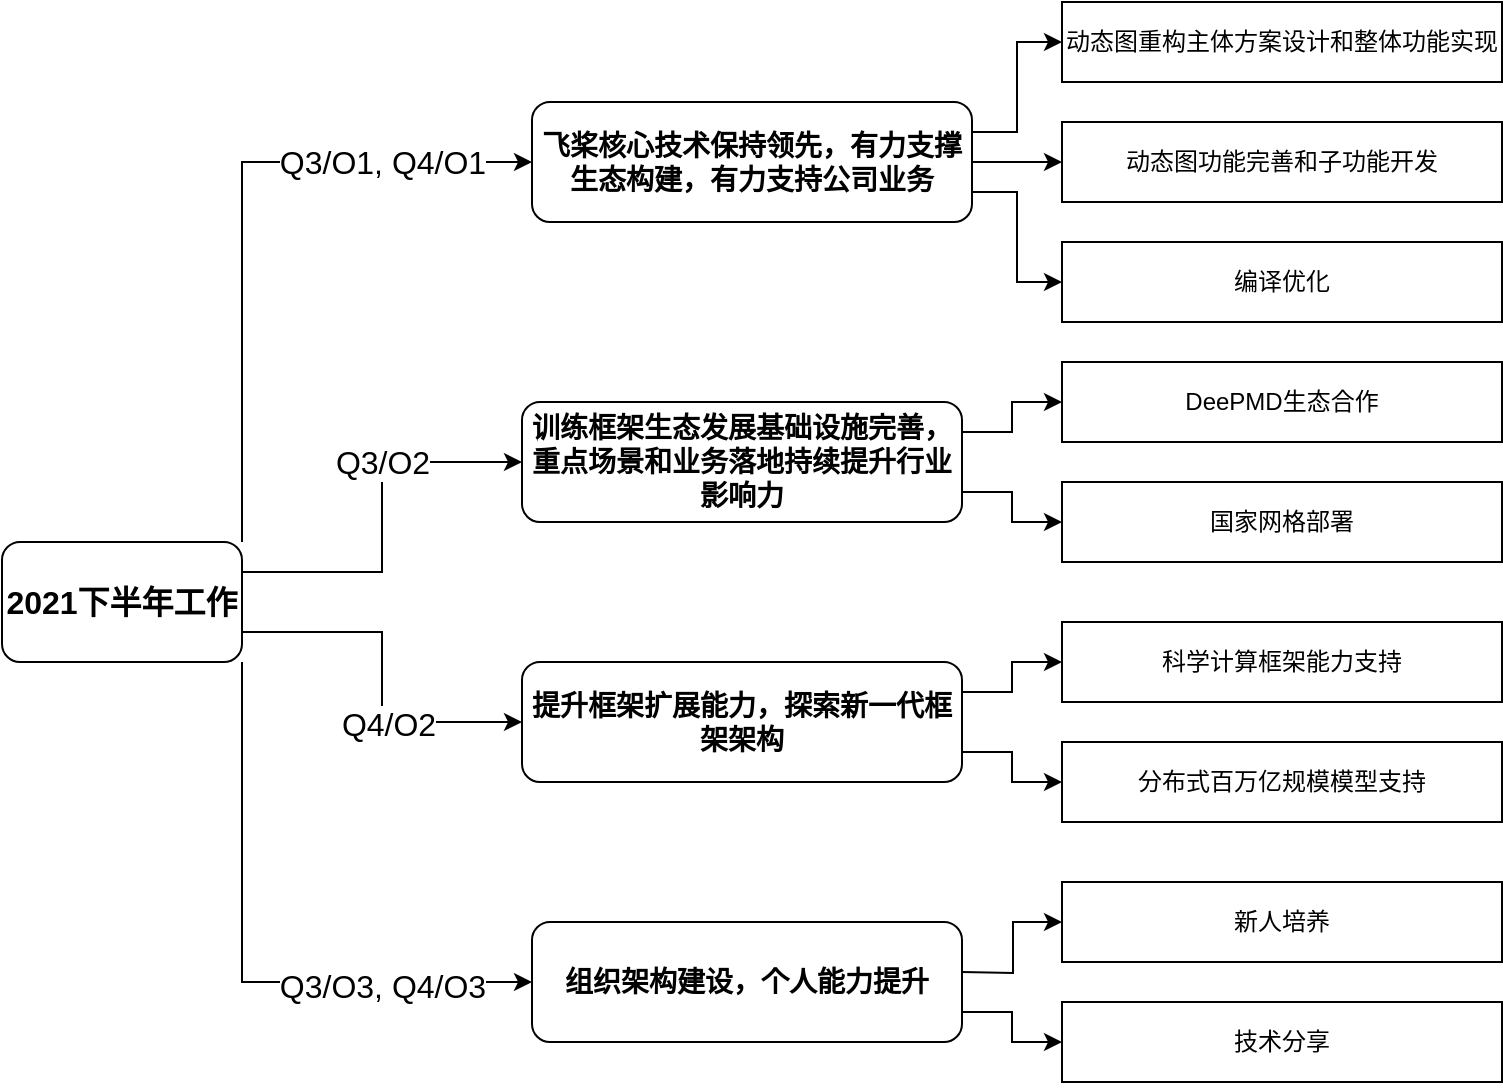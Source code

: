 <mxfile version="16.2.4" type="github">
  <diagram name="Page-1" id="82e54ff1-d628-8f03-85c4-9753963a91cd">
    <mxGraphModel dx="2946" dy="1186" grid="1" gridSize="10" guides="1" tooltips="1" connect="1" arrows="1" fold="1" page="1" pageScale="1" pageWidth="1100" pageHeight="850" background="none" math="0" shadow="0">
      <root>
        <mxCell id="0" />
        <mxCell id="1" parent="0" />
        <mxCell id="D8_jtYNJ-oi5tHmmAvt4-21" style="edgeStyle=orthogonalEdgeStyle;rounded=0;orthogonalLoop=1;jettySize=auto;html=1;exitX=1;exitY=0;exitDx=0;exitDy=0;entryX=0;entryY=0.5;entryDx=0;entryDy=0;fontColor=#000000;" edge="1" parent="1" source="D8_jtYNJ-oi5tHmmAvt4-4" target="D8_jtYNJ-oi5tHmmAvt4-5">
          <mxGeometry relative="1" as="geometry" />
        </mxCell>
        <mxCell id="D8_jtYNJ-oi5tHmmAvt4-36" value="Q3/O1, Q4/O1" style="edgeLabel;html=1;align=center;verticalAlign=middle;resizable=0;points=[];fontSize=16;fontColor=#000000;" vertex="1" connectable="0" parent="D8_jtYNJ-oi5tHmmAvt4-21">
          <mxGeometry x="0.636" y="1" relative="1" as="geometry">
            <mxPoint x="-14" y="1" as="offset" />
          </mxGeometry>
        </mxCell>
        <mxCell id="D8_jtYNJ-oi5tHmmAvt4-22" style="edgeStyle=orthogonalEdgeStyle;rounded=0;orthogonalLoop=1;jettySize=auto;html=1;exitX=1;exitY=0.25;exitDx=0;exitDy=0;entryX=0;entryY=0.5;entryDx=0;entryDy=0;fontColor=#000000;" edge="1" parent="1" source="D8_jtYNJ-oi5tHmmAvt4-4" target="D8_jtYNJ-oi5tHmmAvt4-6">
          <mxGeometry relative="1" as="geometry" />
        </mxCell>
        <mxCell id="D8_jtYNJ-oi5tHmmAvt4-37" value="Q3/O2" style="edgeLabel;html=1;align=center;verticalAlign=middle;resizable=0;points=[];fontSize=16;fontColor=#000000;" vertex="1" connectable="0" parent="D8_jtYNJ-oi5tHmmAvt4-22">
          <mxGeometry x="0.456" y="2" relative="1" as="geometry">
            <mxPoint x="-17" y="2" as="offset" />
          </mxGeometry>
        </mxCell>
        <mxCell id="D8_jtYNJ-oi5tHmmAvt4-23" style="edgeStyle=orthogonalEdgeStyle;rounded=0;orthogonalLoop=1;jettySize=auto;html=1;exitX=1;exitY=0.75;exitDx=0;exitDy=0;entryX=0;entryY=0.5;entryDx=0;entryDy=0;fontColor=#000000;" edge="1" parent="1" source="D8_jtYNJ-oi5tHmmAvt4-4" target="D8_jtYNJ-oi5tHmmAvt4-7">
          <mxGeometry relative="1" as="geometry" />
        </mxCell>
        <mxCell id="D8_jtYNJ-oi5tHmmAvt4-39" value="Q4/O2" style="edgeLabel;html=1;align=center;verticalAlign=middle;resizable=0;points=[];fontSize=16;fontColor=#000000;" vertex="1" connectable="0" parent="D8_jtYNJ-oi5tHmmAvt4-23">
          <mxGeometry x="0.276" y="-1" relative="1" as="geometry">
            <mxPoint as="offset" />
          </mxGeometry>
        </mxCell>
        <mxCell id="D8_jtYNJ-oi5tHmmAvt4-24" style="edgeStyle=orthogonalEdgeStyle;rounded=0;orthogonalLoop=1;jettySize=auto;html=1;exitX=1;exitY=1;exitDx=0;exitDy=0;entryX=0;entryY=0.5;entryDx=0;entryDy=0;fontColor=#000000;" edge="1" parent="1" source="D8_jtYNJ-oi5tHmmAvt4-4" target="D8_jtYNJ-oi5tHmmAvt4-8">
          <mxGeometry relative="1" as="geometry" />
        </mxCell>
        <mxCell id="D8_jtYNJ-oi5tHmmAvt4-40" value="Q3/O3, Q4/O3" style="edgeLabel;html=1;align=center;verticalAlign=middle;resizable=0;points=[];fontSize=16;fontColor=#000000;" vertex="1" connectable="0" parent="D8_jtYNJ-oi5tHmmAvt4-24">
          <mxGeometry x="0.508" y="-2" relative="1" as="geometry">
            <mxPoint as="offset" />
          </mxGeometry>
        </mxCell>
        <mxCell id="D8_jtYNJ-oi5tHmmAvt4-4" value="&lt;b&gt;&lt;font style=&quot;font-size: 16px&quot;&gt;2021下半年工作&lt;/font&gt;&lt;/b&gt;" style="rounded=1;whiteSpace=wrap;html=1;" vertex="1" parent="1">
          <mxGeometry x="60" y="400" width="120" height="60" as="geometry" />
        </mxCell>
        <mxCell id="D8_jtYNJ-oi5tHmmAvt4-26" style="edgeStyle=orthogonalEdgeStyle;rounded=0;orthogonalLoop=1;jettySize=auto;html=1;exitX=1;exitY=0.5;exitDx=0;exitDy=0;entryX=0;entryY=0.5;entryDx=0;entryDy=0;fontColor=#000000;" edge="1" parent="1" source="D8_jtYNJ-oi5tHmmAvt4-5" target="D8_jtYNJ-oi5tHmmAvt4-12">
          <mxGeometry relative="1" as="geometry" />
        </mxCell>
        <mxCell id="D8_jtYNJ-oi5tHmmAvt4-34" style="edgeStyle=orthogonalEdgeStyle;rounded=0;orthogonalLoop=1;jettySize=auto;html=1;exitX=1;exitY=0.25;exitDx=0;exitDy=0;entryX=0;entryY=0.5;entryDx=0;entryDy=0;fontSize=16;fontColor=#000000;" edge="1" parent="1" source="D8_jtYNJ-oi5tHmmAvt4-5" target="D8_jtYNJ-oi5tHmmAvt4-16">
          <mxGeometry relative="1" as="geometry" />
        </mxCell>
        <mxCell id="D8_jtYNJ-oi5tHmmAvt4-35" style="edgeStyle=orthogonalEdgeStyle;rounded=0;orthogonalLoop=1;jettySize=auto;html=1;exitX=1;exitY=0.75;exitDx=0;exitDy=0;entryX=0;entryY=0.5;entryDx=0;entryDy=0;fontSize=16;fontColor=#000000;" edge="1" parent="1" source="D8_jtYNJ-oi5tHmmAvt4-5" target="D8_jtYNJ-oi5tHmmAvt4-15">
          <mxGeometry relative="1" as="geometry" />
        </mxCell>
        <mxCell id="D8_jtYNJ-oi5tHmmAvt4-5" value="&lt;span style=&quot;font-family: , &amp;#34;helvetica neue&amp;#34; , , &amp;#34;pingfang sc&amp;#34; , &amp;#34;microsoft yahei&amp;#34; , &amp;#34;stxihei&amp;#34; , &amp;#34;arial&amp;#34; , &amp;#34;helvetica&amp;#34; , sans-serif ; font-size: 14px ; font-weight: 700 ; background-color: rgb(255 , 255 , 255)&quot;&gt;飞桨核心技术保持领先，有力支撑生态构建，有力支持公司业务&lt;/span&gt;" style="rounded=1;whiteSpace=wrap;html=1;" vertex="1" parent="1">
          <mxGeometry x="325" y="180" width="220" height="60" as="geometry" />
        </mxCell>
        <mxCell id="D8_jtYNJ-oi5tHmmAvt4-28" style="edgeStyle=orthogonalEdgeStyle;rounded=0;orthogonalLoop=1;jettySize=auto;html=1;exitX=1;exitY=0.25;exitDx=0;exitDy=0;entryX=0;entryY=0.5;entryDx=0;entryDy=0;fontColor=#000000;" edge="1" parent="1" source="D8_jtYNJ-oi5tHmmAvt4-6" target="D8_jtYNJ-oi5tHmmAvt4-13">
          <mxGeometry relative="1" as="geometry" />
        </mxCell>
        <mxCell id="D8_jtYNJ-oi5tHmmAvt4-29" style="edgeStyle=orthogonalEdgeStyle;rounded=0;orthogonalLoop=1;jettySize=auto;html=1;exitX=1;exitY=0.75;exitDx=0;exitDy=0;entryX=0;entryY=0.5;entryDx=0;entryDy=0;fontColor=#000000;" edge="1" parent="1" source="D8_jtYNJ-oi5tHmmAvt4-6" target="D8_jtYNJ-oi5tHmmAvt4-14">
          <mxGeometry relative="1" as="geometry" />
        </mxCell>
        <mxCell id="D8_jtYNJ-oi5tHmmAvt4-6" value="&lt;span style=&quot;font-size: 14px ; font-weight: 700 ; background-color: rgb(255 , 255 , 255)&quot;&gt;训练框架生态发展基础设施完善，重点场景和业务落地持续提升行业影响力&lt;/span&gt;" style="rounded=1;whiteSpace=wrap;html=1;" vertex="1" parent="1">
          <mxGeometry x="320" y="330" width="220" height="60" as="geometry" />
        </mxCell>
        <mxCell id="D8_jtYNJ-oi5tHmmAvt4-30" style="edgeStyle=orthogonalEdgeStyle;rounded=0;orthogonalLoop=1;jettySize=auto;html=1;exitX=1;exitY=0.25;exitDx=0;exitDy=0;entryX=0;entryY=0.5;entryDx=0;entryDy=0;fontColor=#000000;" edge="1" parent="1" source="D8_jtYNJ-oi5tHmmAvt4-7" target="D8_jtYNJ-oi5tHmmAvt4-17">
          <mxGeometry relative="1" as="geometry" />
        </mxCell>
        <mxCell id="D8_jtYNJ-oi5tHmmAvt4-31" style="edgeStyle=orthogonalEdgeStyle;rounded=0;orthogonalLoop=1;jettySize=auto;html=1;exitX=1;exitY=0.75;exitDx=0;exitDy=0;entryX=0;entryY=0.5;entryDx=0;entryDy=0;fontColor=#000000;" edge="1" parent="1" source="D8_jtYNJ-oi5tHmmAvt4-7" target="D8_jtYNJ-oi5tHmmAvt4-18">
          <mxGeometry relative="1" as="geometry" />
        </mxCell>
        <mxCell id="D8_jtYNJ-oi5tHmmAvt4-7" value="&lt;span style=&quot;font-size: 14px ; font-weight: 700 ; background-color: rgb(255 , 255 , 255)&quot;&gt;提升框架扩展能力，探索新一代框架架构&lt;/span&gt;" style="rounded=1;whiteSpace=wrap;html=1;" vertex="1" parent="1">
          <mxGeometry x="320" y="460" width="220" height="60" as="geometry" />
        </mxCell>
        <mxCell id="D8_jtYNJ-oi5tHmmAvt4-32" style="edgeStyle=orthogonalEdgeStyle;rounded=0;orthogonalLoop=1;jettySize=auto;html=1;entryX=0;entryY=0.5;entryDx=0;entryDy=0;fontColor=#000000;" edge="1" parent="1" target="D8_jtYNJ-oi5tHmmAvt4-19">
          <mxGeometry relative="1" as="geometry">
            <mxPoint x="540" y="615" as="sourcePoint" />
          </mxGeometry>
        </mxCell>
        <mxCell id="D8_jtYNJ-oi5tHmmAvt4-33" style="edgeStyle=orthogonalEdgeStyle;rounded=0;orthogonalLoop=1;jettySize=auto;html=1;exitX=1;exitY=0.75;exitDx=0;exitDy=0;entryX=0;entryY=0.5;entryDx=0;entryDy=0;fontColor=#000000;" edge="1" parent="1" source="D8_jtYNJ-oi5tHmmAvt4-8" target="D8_jtYNJ-oi5tHmmAvt4-20">
          <mxGeometry relative="1" as="geometry" />
        </mxCell>
        <mxCell id="D8_jtYNJ-oi5tHmmAvt4-8" value="&lt;span style=&quot;font-size: 14px ; font-weight: 700 ; background-color: rgb(255 , 255 , 255)&quot;&gt;组织架构建设，个人能力提升&lt;/span&gt;" style="rounded=1;whiteSpace=wrap;html=1;" vertex="1" parent="1">
          <mxGeometry x="325" y="590" width="215" height="60" as="geometry" />
        </mxCell>
        <mxCell id="D8_jtYNJ-oi5tHmmAvt4-12" value="动态图功能完善和子功能开发" style="rounded=0;whiteSpace=wrap;html=1;fontColor=#000000;" vertex="1" parent="1">
          <mxGeometry x="590" y="190" width="220" height="40" as="geometry" />
        </mxCell>
        <mxCell id="D8_jtYNJ-oi5tHmmAvt4-13" value="DeePMD生态合作" style="rounded=0;whiteSpace=wrap;html=1;fontColor=#000000;" vertex="1" parent="1">
          <mxGeometry x="590" y="310" width="220" height="40" as="geometry" />
        </mxCell>
        <mxCell id="D8_jtYNJ-oi5tHmmAvt4-14" value="国家网格部署" style="rounded=0;whiteSpace=wrap;html=1;fontColor=#000000;" vertex="1" parent="1">
          <mxGeometry x="590" y="370" width="220" height="40" as="geometry" />
        </mxCell>
        <mxCell id="D8_jtYNJ-oi5tHmmAvt4-15" value="编译优化" style="rounded=0;whiteSpace=wrap;html=1;fontColor=#000000;" vertex="1" parent="1">
          <mxGeometry x="590" y="250" width="220" height="40" as="geometry" />
        </mxCell>
        <mxCell id="D8_jtYNJ-oi5tHmmAvt4-16" value="动态图重构主体方案设计和整体功能实现" style="rounded=0;whiteSpace=wrap;html=1;fontColor=#000000;" vertex="1" parent="1">
          <mxGeometry x="590" y="130" width="220" height="40" as="geometry" />
        </mxCell>
        <mxCell id="D8_jtYNJ-oi5tHmmAvt4-17" value="科学计算框架能力支持" style="rounded=0;whiteSpace=wrap;html=1;fontColor=#000000;" vertex="1" parent="1">
          <mxGeometry x="590" y="440" width="220" height="40" as="geometry" />
        </mxCell>
        <mxCell id="D8_jtYNJ-oi5tHmmAvt4-18" value="分布式百万亿规模模型支持" style="rounded=0;whiteSpace=wrap;html=1;fontColor=#000000;" vertex="1" parent="1">
          <mxGeometry x="590" y="500" width="220" height="40" as="geometry" />
        </mxCell>
        <mxCell id="D8_jtYNJ-oi5tHmmAvt4-19" value="新人培养" style="rounded=0;whiteSpace=wrap;html=1;fontColor=#000000;" vertex="1" parent="1">
          <mxGeometry x="590" y="570" width="220" height="40" as="geometry" />
        </mxCell>
        <mxCell id="D8_jtYNJ-oi5tHmmAvt4-20" value="技术分享" style="rounded=0;whiteSpace=wrap;html=1;fontColor=#000000;" vertex="1" parent="1">
          <mxGeometry x="590" y="630" width="220" height="40" as="geometry" />
        </mxCell>
      </root>
    </mxGraphModel>
  </diagram>
</mxfile>
